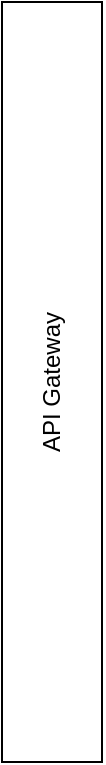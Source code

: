 <mxfile version="12.3.3" type="github" pages="1">
  <diagram id="2B4Qvtso2U0uxdgwNS5u" name="Page-1">
    <mxGraphModel dx="806" dy="373" grid="1" gridSize="10" guides="1" tooltips="1" connect="1" arrows="1" fold="1" page="1" pageScale="1" pageWidth="850" pageHeight="1100" math="0" shadow="0">
      <root>
        <mxCell id="0"/>
        <mxCell id="1" parent="0"/>
        <mxCell id="joaQKFh4C5coO7dLXBT0-1" value="API Gateway" style="rounded=0;whiteSpace=wrap;html=1;rotation=-90;" vertex="1" parent="1">
          <mxGeometry x="-100" y="200" width="380" height="50" as="geometry"/>
        </mxCell>
      </root>
    </mxGraphModel>
  </diagram>
</mxfile>
